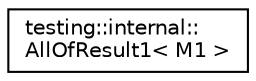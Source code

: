 digraph "Graphical Class Hierarchy"
{
  edge [fontname="Helvetica",fontsize="10",labelfontname="Helvetica",labelfontsize="10"];
  node [fontname="Helvetica",fontsize="10",shape=record];
  rankdir="LR";
  Node0 [label="testing::internal::\lAllOfResult1\< M1 \>",height=0.2,width=0.4,color="black", fillcolor="white", style="filled",URL="$structtesting_1_1internal_1_1AllOfResult1.html"];
}
